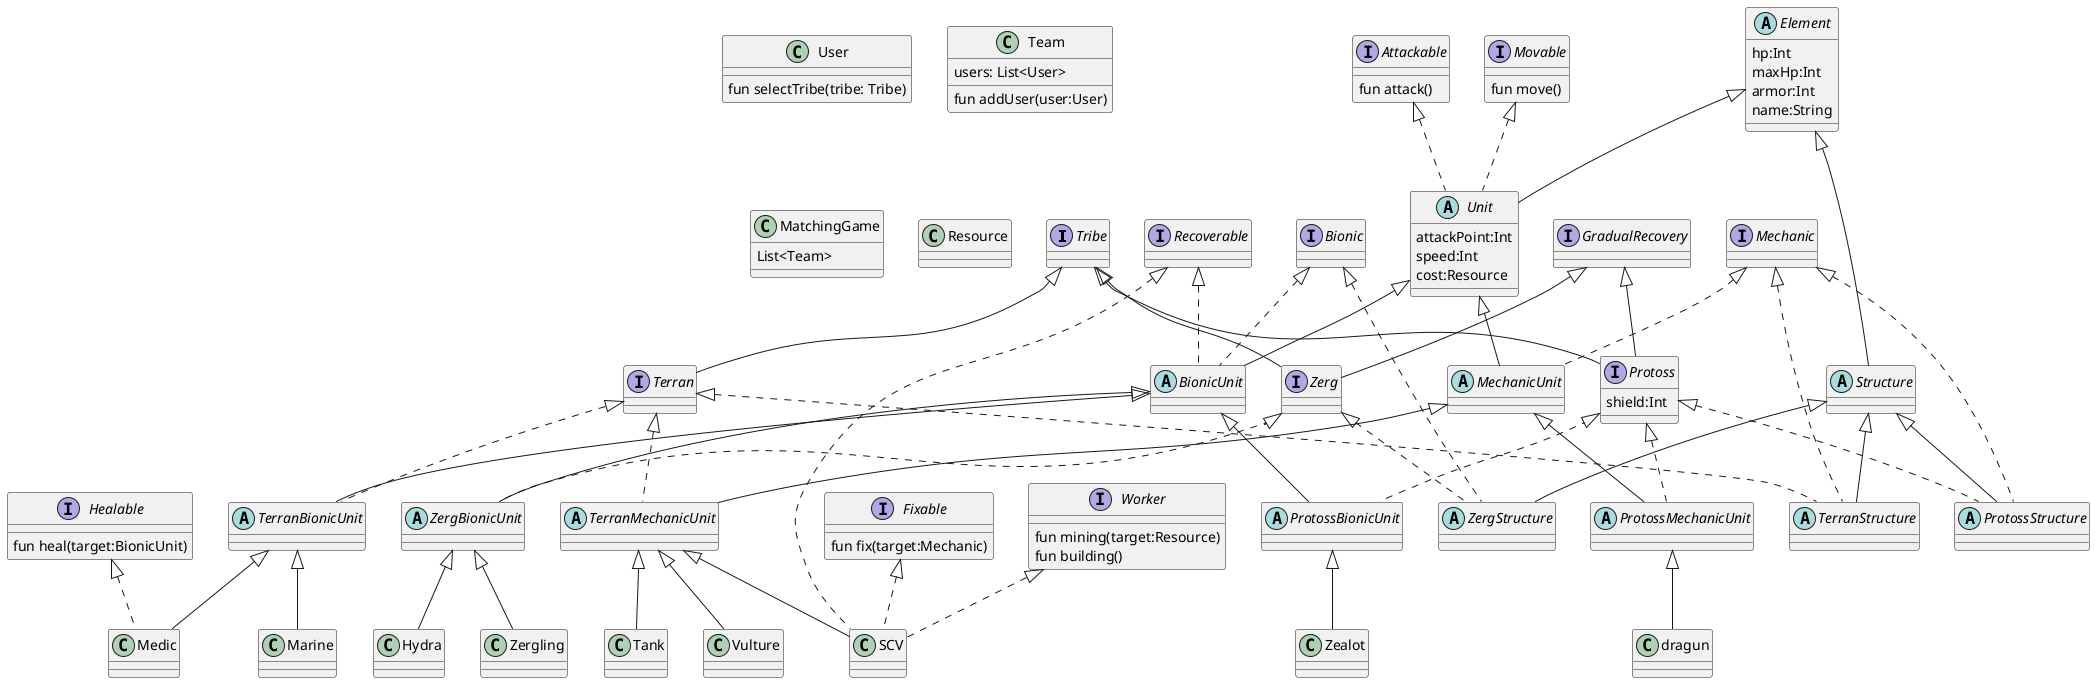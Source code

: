 @startuml
'https://plantuml.com/class-diagram

'종족
interface Tribe
interface Terran implements Tribe
interface Zerg implements Tribe, GradualRecovery
interface Protoss implements Tribe, GradualRecovery{
   shield:Int
}

interface Fixable{
    fun fix(target:Mechanic)
}
interface Healable{
    fun heal(target:BionicUnit)
}

interface Recoverable

interface Worker{
    fun mining(target:Resource)
    fun building()
}

interface Mechanic
interface Bionic

interface Attackable{
    fun attack()
}

interface Movable{
    fun move()
}

interface GradualRecovery{
}

class User{
    fun selectTribe(tribe: Tribe)
}

class Team{
    users: List<User>
    fun addUser(user:User)
}

class MatchingGame{
    List<Team>
}

abstract class Element{
    hp:Int
    maxHp:Int
    armor:Int
    name:String
}
'유닛
abstract class Unit extends Element implements Attackable, Movable{
    attackPoint:Int
    speed:Int
    cost:Resource
}
'바이오닉 유닛
abstract class BionicUnit extends Unit implements Bionic, Recoverable
abstract class TerranBionicUnit extends BionicUnit implements Terran
abstract class ProtossBionicUnit extends BionicUnit implements Protoss
abstract class ZergBionicUnit extends BionicUnit implements Zerg
'메카닉 유닛
abstract class MechanicUnit extends Unit implements Mechanic
abstract class TerranMechanicUnit extends MechanicUnit implements Terran
abstract class ProtossMechanicUnit extends MechanicUnit implements Protoss

'테란 유닛
class Marine extends TerranBionicUnit
class Tank extends TerranMechanicUnit
class SCV extends TerranMechanicUnit implements Fixable, Worker, Recoverable
class Vulture extends TerranMechanicUnit
class Medic extends TerranBionicUnit implements Healable

class Resource

'저그 유닛
class Zergling extends ZergBionicUnit
class Hydra extends ZergBionicUnit

'플토 유닛
class Zealot extends ProtossBionicUnit
class dragun extends ProtossMechanicUnit


'건물
abstract class Structure extends Element
abstract class TerranStructure extends Structure implements Mechanic, Terran
abstract class ZergStructure extends Structure implements Bionic, Zerg
abstract class ProtossStructure extends Structure implements Mechanic, Protoss


@enduml